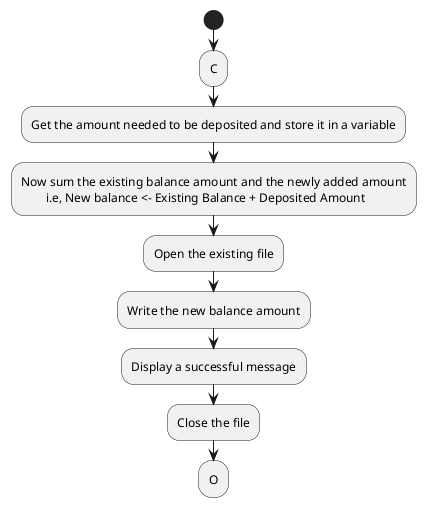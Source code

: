 /'
Module:	deposit_fund.plantuml
Function:
        PlantUML source for depositing fund operation.

Copyright:
        This file copyright (C) 2022 by
        MCCI Corporation
        3520 Krums Corners Road
        Ithaca, NY 14850
        An unpublished work. All rights reserved.
        This file is proprietary information, and may not be disclosed or
        copied without the prior permission of MCCI Corporation.

Author:
        Pranau R, MCCI Corporation    April 2022
'/

@startuml

start

:C;
:Get the amount needed to be deposited and store it in a variable;
:Now sum the existing balance amount and the newly added amount
        i.e, New balance <- Existing Balance + Deposited Amount;
:Open the existing file;
:Write the new balance amount;
:Display a successful message;
:Close the file;
:O;

@enduml